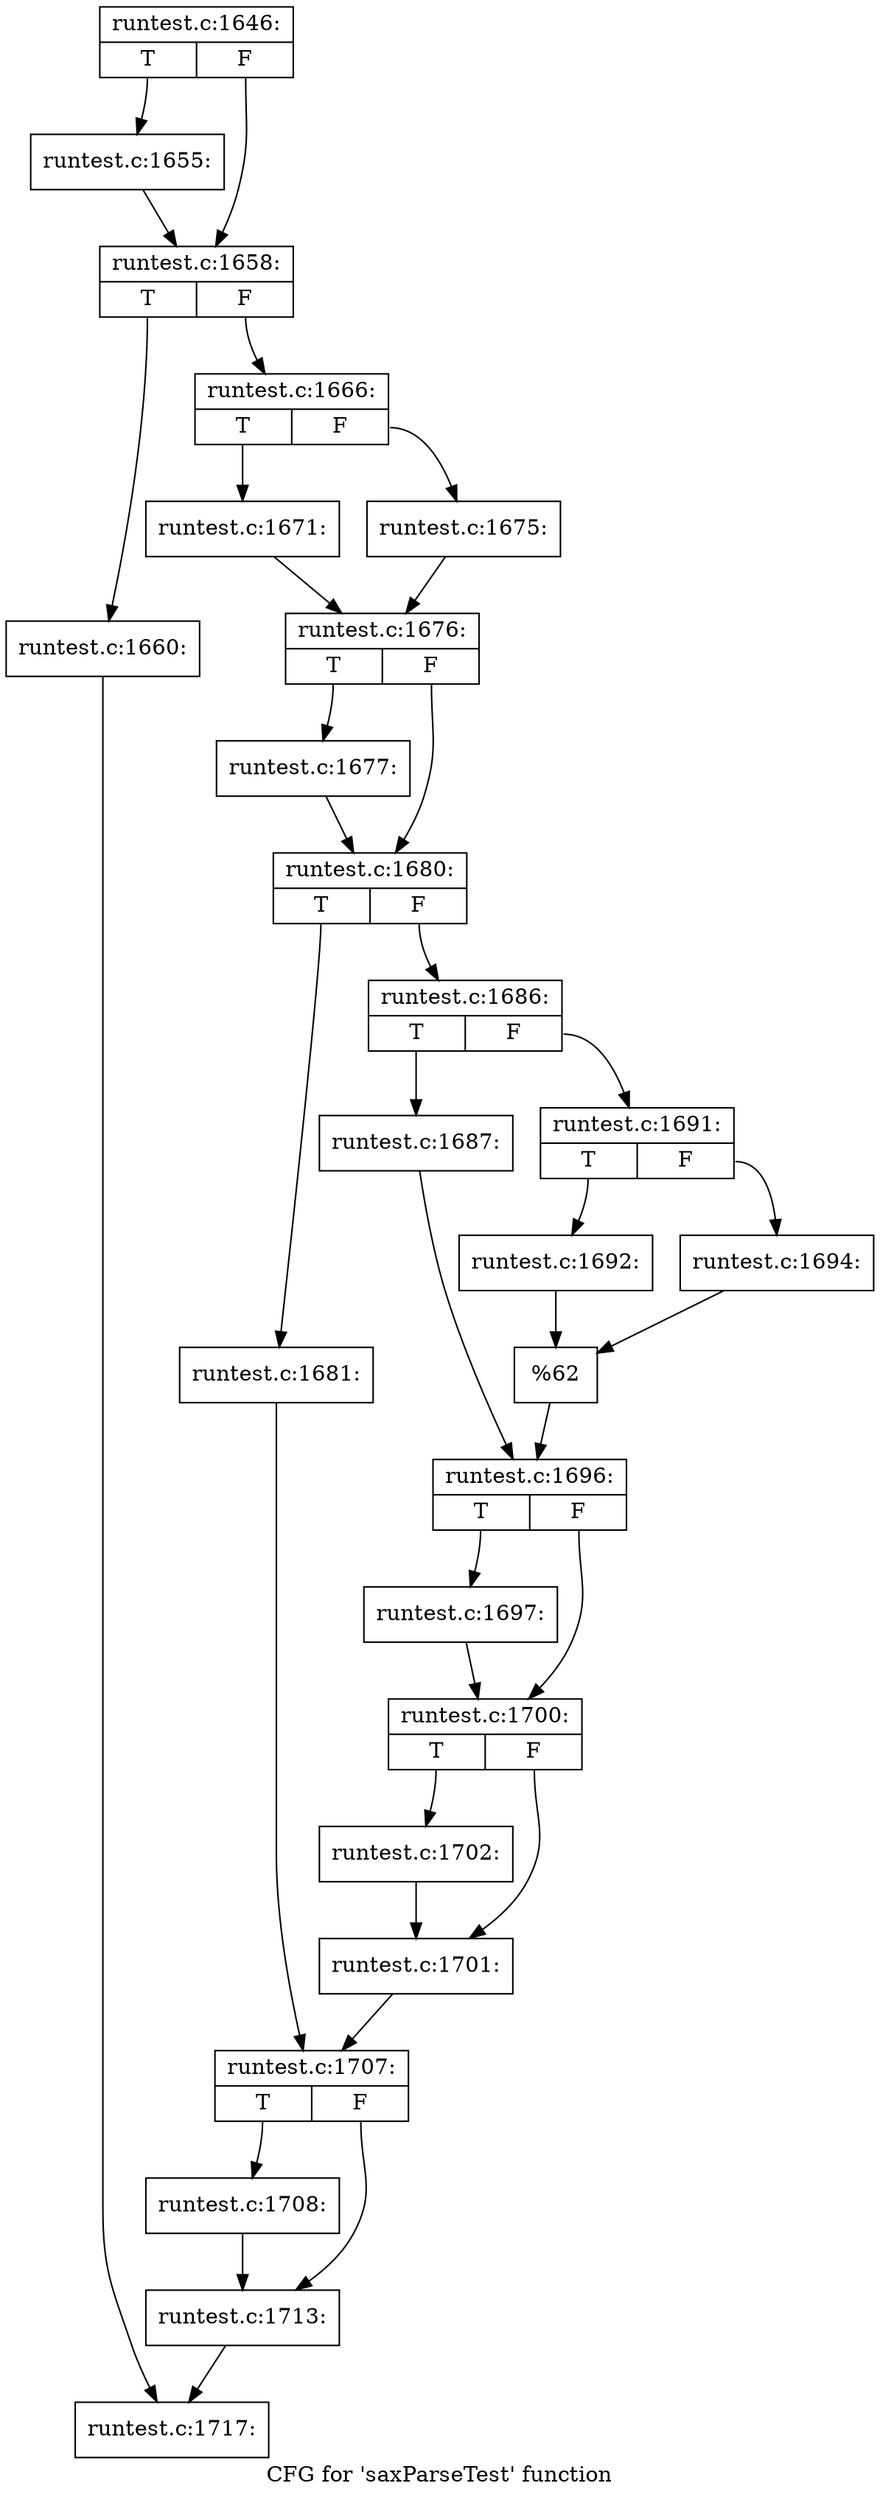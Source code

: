digraph "CFG for 'saxParseTest' function" {
	label="CFG for 'saxParseTest' function";

	Node0x41b3200 [shape=record,label="{runtest.c:1646:|{<s0>T|<s1>F}}"];
	Node0x41b3200:s0 -> Node0x41b5220;
	Node0x41b3200:s1 -> Node0x41b5270;
	Node0x41b5220 [shape=record,label="{runtest.c:1655:}"];
	Node0x41b5220 -> Node0x41b5270;
	Node0x41b5270 [shape=record,label="{runtest.c:1658:|{<s0>T|<s1>F}}"];
	Node0x41b5270:s0 -> Node0x41b5c00;
	Node0x41b5270:s1 -> Node0x41b5c50;
	Node0x41b5c00 [shape=record,label="{runtest.c:1660:}"];
	Node0x41b5c00 -> Node0x41b1040;
	Node0x41b5c50 [shape=record,label="{runtest.c:1666:|{<s0>T|<s1>F}}"];
	Node0x41b5c50:s0 -> Node0x41b7120;
	Node0x41b5c50:s1 -> Node0x41b7430;
	Node0x41b7120 [shape=record,label="{runtest.c:1671:}"];
	Node0x41b7120 -> Node0x41b73e0;
	Node0x41b7430 [shape=record,label="{runtest.c:1675:}"];
	Node0x41b7430 -> Node0x41b73e0;
	Node0x41b73e0 [shape=record,label="{runtest.c:1676:|{<s0>T|<s1>F}}"];
	Node0x41b73e0:s0 -> Node0x3dc05d0;
	Node0x41b73e0:s1 -> Node0x41b7280;
	Node0x3dc05d0 [shape=record,label="{runtest.c:1677:}"];
	Node0x3dc05d0 -> Node0x41b7280;
	Node0x41b7280 [shape=record,label="{runtest.c:1680:|{<s0>T|<s1>F}}"];
	Node0x41b7280:s0 -> Node0x3dc0900;
	Node0x41b7280:s1 -> Node0x3dc10f0;
	Node0x3dc0900 [shape=record,label="{runtest.c:1681:}"];
	Node0x3dc0900 -> Node0x3dc06c0;
	Node0x3dc10f0 [shape=record,label="{runtest.c:1686:|{<s0>T|<s1>F}}"];
	Node0x3dc10f0:s0 -> Node0x3dc04a0;
	Node0x3dc10f0:s1 -> Node0x3dc0540;
	Node0x3dc04a0 [shape=record,label="{runtest.c:1687:}"];
	Node0x3dc04a0 -> Node0x3dc04f0;
	Node0x3dc0540 [shape=record,label="{runtest.c:1691:|{<s0>T|<s1>F}}"];
	Node0x3dc0540:s0 -> Node0x41b7870;
	Node0x3dc0540:s1 -> Node0x41bb090;
	Node0x41b7870 [shape=record,label="{runtest.c:1692:}"];
	Node0x41b7870 -> Node0x41bb040;
	Node0x41bb090 [shape=record,label="{runtest.c:1694:}"];
	Node0x41bb090 -> Node0x41bb040;
	Node0x41bb040 [shape=record,label="{%62}"];
	Node0x41bb040 -> Node0x3dc04f0;
	Node0x3dc04f0 [shape=record,label="{runtest.c:1696:|{<s0>T|<s1>F}}"];
	Node0x3dc04f0:s0 -> Node0x41bbec0;
	Node0x3dc04f0:s1 -> Node0x41bbf10;
	Node0x41bbec0 [shape=record,label="{runtest.c:1697:}"];
	Node0x41bbec0 -> Node0x41bbf10;
	Node0x41bbf10 [shape=record,label="{runtest.c:1700:|{<s0>T|<s1>F}}"];
	Node0x41bbf10:s0 -> Node0x41bc800;
	Node0x41bbf10:s1 -> Node0x41bc850;
	Node0x41bc800 [shape=record,label="{runtest.c:1702:}"];
	Node0x41bc800 -> Node0x41bc850;
	Node0x41bc850 [shape=record,label="{runtest.c:1701:}"];
	Node0x41bc850 -> Node0x3dc06c0;
	Node0x3dc06c0 [shape=record,label="{runtest.c:1707:|{<s0>T|<s1>F}}"];
	Node0x3dc06c0:s0 -> Node0x41bd330;
	Node0x3dc06c0:s1 -> Node0x41bd380;
	Node0x41bd330 [shape=record,label="{runtest.c:1708:}"];
	Node0x41bd330 -> Node0x41bd380;
	Node0x41bd380 [shape=record,label="{runtest.c:1713:}"];
	Node0x41bd380 -> Node0x41b1040;
	Node0x41b1040 [shape=record,label="{runtest.c:1717:}"];
}
